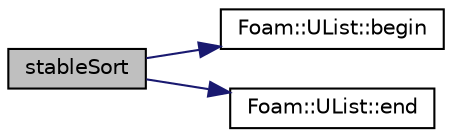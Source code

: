 digraph "stableSort"
{
  bgcolor="transparent";
  edge [fontname="Helvetica",fontsize="10",labelfontname="Helvetica",labelfontsize="10"];
  node [fontname="Helvetica",fontsize="10",shape=record];
  rankdir="LR";
  Node15696 [label="stableSort",height=0.2,width=0.4,color="black", fillcolor="grey75", style="filled", fontcolor="black"];
  Node15696 -> Node15697 [color="midnightblue",fontsize="10",style="solid",fontname="Helvetica"];
  Node15697 [label="Foam::UList::begin",height=0.2,width=0.4,color="black",URL="$a26837.html#a8a0643ef7f391465066f7f07d45ce934",tooltip="Return an iterator to begin traversing the UList. "];
  Node15696 -> Node15698 [color="midnightblue",fontsize="10",style="solid",fontname="Helvetica"];
  Node15698 [label="Foam::UList::end",height=0.2,width=0.4,color="black",URL="$a26837.html#acf5102a998ffca93da588563e2af7413",tooltip="Return an iterator to end traversing the UList. "];
}
